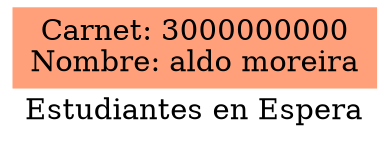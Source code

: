digraph G {
label="Estudiantes en Espera"
node[shape=rectangle, style=filled, color=lightsalmon];
rankdir=LR;
NODO0[label="Carnet: 3000000000
Nombre: aldo moreira"];

}